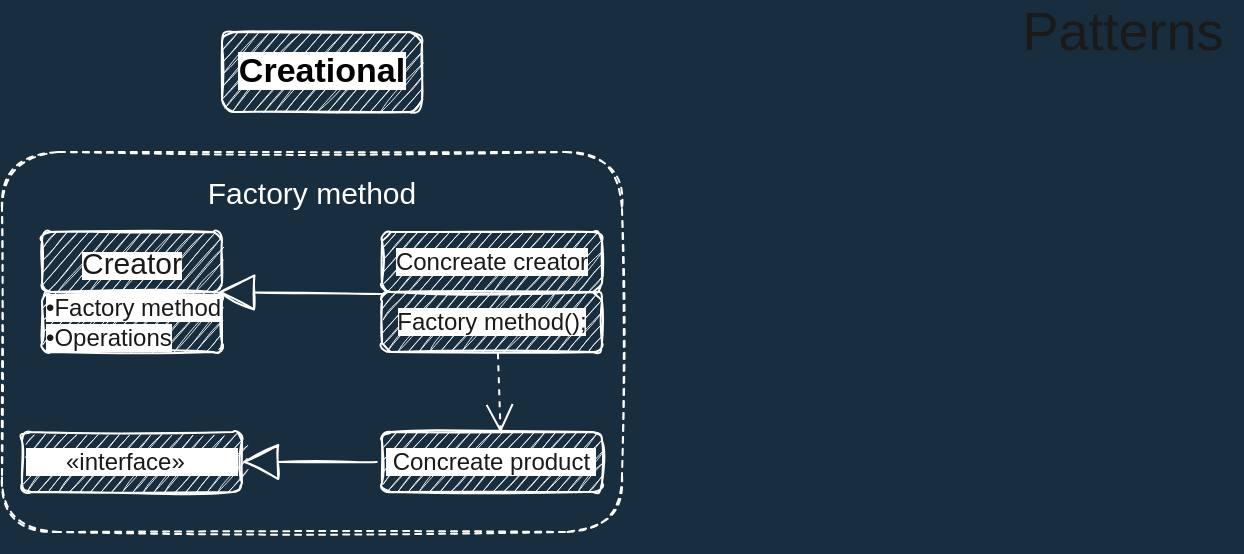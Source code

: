 <mxfile version="15.0.3" type="github"><diagram id="Kxp6poQEY132oB3bIeXi" name="Page-1"><mxGraphModel dx="474" dy="254" grid="1" gridSize="10" guides="1" tooltips="1" connect="1" arrows="1" fold="1" page="1" pageScale="1" pageWidth="1169" pageHeight="827" background="#182E3E" math="0" shadow="0"><root><mxCell id="0"/><mxCell id="1" parent="0"/><mxCell id="c9BE0oREcigb71wQLUeT-2" value="&lt;span style=&quot;font-size: 27px&quot;&gt;Patterns&lt;/span&gt;" style="text;html=1;align=center;verticalAlign=middle;resizable=0;points=[];autosize=1;strokeColor=none;fontColor=#1A1A1A;sketch=1;rounded=1;" vertex="1" parent="1"><mxGeometry x="530" y="40" width="120" height="20" as="geometry"/></mxCell><mxCell id="c9BE0oREcigb71wQLUeT-5" value="&lt;b&gt;&lt;font style=&quot;font-size: 17px&quot;&gt;&lt;font style=&quot;background-color: rgb(255 , 255 , 255)&quot; color=&quot;#000000&quot;&gt;Creational&lt;/font&gt;&lt;br&gt;&lt;/font&gt;&lt;/b&gt;" style="text;html=1;strokeColor=#FFFFFF;fillColor=#EEEEEE;align=center;verticalAlign=middle;whiteSpace=wrap;fontColor=#1A1A1A;sketch=1;rounded=1;" vertex="1" parent="1"><mxGeometry x="140" y="50" width="100" height="40" as="geometry"/></mxCell><mxCell id="c9BE0oREcigb71wQLUeT-57" value="" style="group" vertex="1" connectable="0" parent="1"><mxGeometry x="40" y="120" width="320" height="190" as="geometry"/></mxCell><mxCell id="c9BE0oREcigb71wQLUeT-53" value="" style="rounded=1;whiteSpace=wrap;html=1;dashed=1;sketch=1;fillColor=none;align=left;strokeColor=#FFFFFF;" vertex="1" parent="c9BE0oREcigb71wQLUeT-57"><mxGeometry x="-10" y="-10" width="310" height="190" as="geometry"/></mxCell><mxCell id="c9BE0oREcigb71wQLUeT-46" value="&lt;span style=&quot;background-color: rgb(255 , 255 , 255)&quot;&gt;&amp;nbsp; &amp;nbsp; &amp;nbsp; «interface»&amp;nbsp; &amp;nbsp; &amp;nbsp; &amp;nbsp;&amp;nbsp;&lt;br&gt;&lt;/span&gt;" style="html=1;fontColor=#1A1A1A;strokeColor=#FFFFFF;fillColor=#EEEEEE;align=left;sketch=1;rounded=1;" vertex="1" parent="c9BE0oREcigb71wQLUeT-57"><mxGeometry y="130" width="110" height="30" as="geometry"/></mxCell><mxCell id="c9BE0oREcigb71wQLUeT-47" value="&lt;span style=&quot;background-color: rgb(255 , 255 , 255)&quot;&gt;&amp;nbsp;Concreate product&amp;nbsp;&lt;/span&gt;" style="html=1;rounded=1;sketch=1;fontColor=#1A1A1A;strokeColor=#FFFFFF;fillColor=#EEEEEE;align=left;" vertex="1" parent="c9BE0oREcigb71wQLUeT-57"><mxGeometry x="180" y="130" width="110" height="30" as="geometry"/></mxCell><mxCell id="c9BE0oREcigb71wQLUeT-49" value="" style="endArrow=block;endSize=16;endFill=0;html=1;fontColor=#FFFFFF;strokeColor=#FFFFFF;sketch=1;exitX=-0.024;exitY=0.5;exitDx=0;exitDy=0;exitPerimeter=0;" edge="1" parent="c9BE0oREcigb71wQLUeT-57" source="c9BE0oREcigb71wQLUeT-47" target="c9BE0oREcigb71wQLUeT-46"><mxGeometry x="-30" y="10" width="160" as="geometry"><mxPoint x="160" y="185" as="sourcePoint"/><mxPoint x="80" y="185" as="targetPoint"/><mxPoint as="offset"/></mxGeometry></mxCell><mxCell id="c9BE0oREcigb71wQLUeT-41" value="" style="group;sketch=1;rounded=1;" vertex="1" connectable="0" parent="c9BE0oREcigb71wQLUeT-57"><mxGeometry x="180" y="30" width="110" height="60" as="geometry"/></mxCell><mxCell id="c9BE0oREcigb71wQLUeT-23" value="&lt;span style=&quot;background-color: rgb(255 , 255 , 255)&quot;&gt;Concreate creator&lt;br&gt;&lt;/span&gt;" style="whiteSpace=wrap;html=1;fillColor=#EEEEEE;strokeColor=#FFFFFF;fontColor=#1A1A1A;sketch=1;rounded=1;" vertex="1" parent="c9BE0oREcigb71wQLUeT-41"><mxGeometry width="110" height="30" as="geometry"/></mxCell><mxCell id="c9BE0oREcigb71wQLUeT-25" value="&lt;span style=&quot;background-color: rgb(255 , 255 , 255)&quot;&gt;Factory method();&lt;br&gt;&lt;/span&gt;" style="whiteSpace=wrap;html=1;fillColor=#EEEEEE;strokeColor=#FFFFFF;fontColor=#1A1A1A;sketch=1;rounded=1;" vertex="1" parent="c9BE0oREcigb71wQLUeT-41"><mxGeometry y="30" width="110" height="30" as="geometry"/></mxCell><mxCell id="c9BE0oREcigb71wQLUeT-54" value="&lt;font color=&quot;#ffffff&quot; style=&quot;font-size: 15px&quot;&gt;Factory method&lt;/font&gt;" style="text;html=1;strokeColor=none;fillColor=none;align=center;verticalAlign=middle;whiteSpace=wrap;rounded=0;dashed=1;sketch=1;fontColor=#1A1A1A;" vertex="1" parent="c9BE0oREcigb71wQLUeT-57"><mxGeometry x="85" width="120" height="20" as="geometry"/></mxCell><mxCell id="c9BE0oREcigb71wQLUeT-36" value="" style="endArrow=block;endSize=16;endFill=0;html=1;fontColor=#FFFFFF;strokeColor=#FFFFFF;entryX=0.978;entryY=1;entryDx=0;entryDy=0;entryPerimeter=0;sketch=1;" edge="1" parent="c9BE0oREcigb71wQLUeT-57" target="c9BE0oREcigb71wQLUeT-30"><mxGeometry x="-30" y="30" width="160" as="geometry"><mxPoint x="180" y="61" as="sourcePoint"/><mxPoint x="330" y="190" as="targetPoint"/><mxPoint as="offset"/></mxGeometry></mxCell><mxCell id="c9BE0oREcigb71wQLUeT-39" value="" style="group;sketch=1;rounded=1;" vertex="1" connectable="0" parent="c9BE0oREcigb71wQLUeT-57"><mxGeometry x="10" y="30" width="90" height="60" as="geometry"/></mxCell><mxCell id="c9BE0oREcigb71wQLUeT-30" value="&lt;span style=&quot;background-color: rgb(255 , 255 , 255)&quot;&gt;&lt;font style=&quot;font-size: 15px&quot;&gt;Creator&lt;/font&gt;&lt;br&gt;&lt;/span&gt;" style="whiteSpace=wrap;html=1;fillColor=#EEEEEE;strokeColor=#FFFFFF;fontColor=#1A1A1A;sketch=1;rounded=1;" vertex="1" parent="c9BE0oREcigb71wQLUeT-39"><mxGeometry width="90" height="30" as="geometry"/></mxCell><mxCell id="c9BE0oREcigb71wQLUeT-31" value="&lt;span style=&quot;background-color: rgb(255 , 255 , 255)&quot;&gt;•Factory method&lt;br&gt;•Operations&lt;br&gt;&lt;/span&gt;" style="whiteSpace=wrap;html=1;fillColor=#EEEEEE;strokeColor=#FFFFFF;fontColor=#1A1A1A;align=left;sketch=1;rounded=1;" vertex="1" parent="c9BE0oREcigb71wQLUeT-39"><mxGeometry y="30" width="90" height="30" as="geometry"/></mxCell><mxCell id="c9BE0oREcigb71wQLUeT-48" value="" style="endArrow=open;endSize=12;dashed=1;html=1;fontColor=#FFFFFF;strokeColor=#FFFFFF;entryX=0.539;entryY=0.011;entryDx=0;entryDy=0;entryPerimeter=0;exitX=0.527;exitY=1.022;exitDx=0;exitDy=0;exitPerimeter=0;" edge="1" parent="c9BE0oREcigb71wQLUeT-57" source="c9BE0oREcigb71wQLUeT-25" target="c9BE0oREcigb71wQLUeT-47"><mxGeometry x="20" y="100" width="160" as="geometry"><mxPoint x="200" y="370" as="sourcePoint"/><mxPoint x="360" y="370" as="targetPoint"/></mxGeometry></mxCell></root></mxGraphModel></diagram></mxfile>